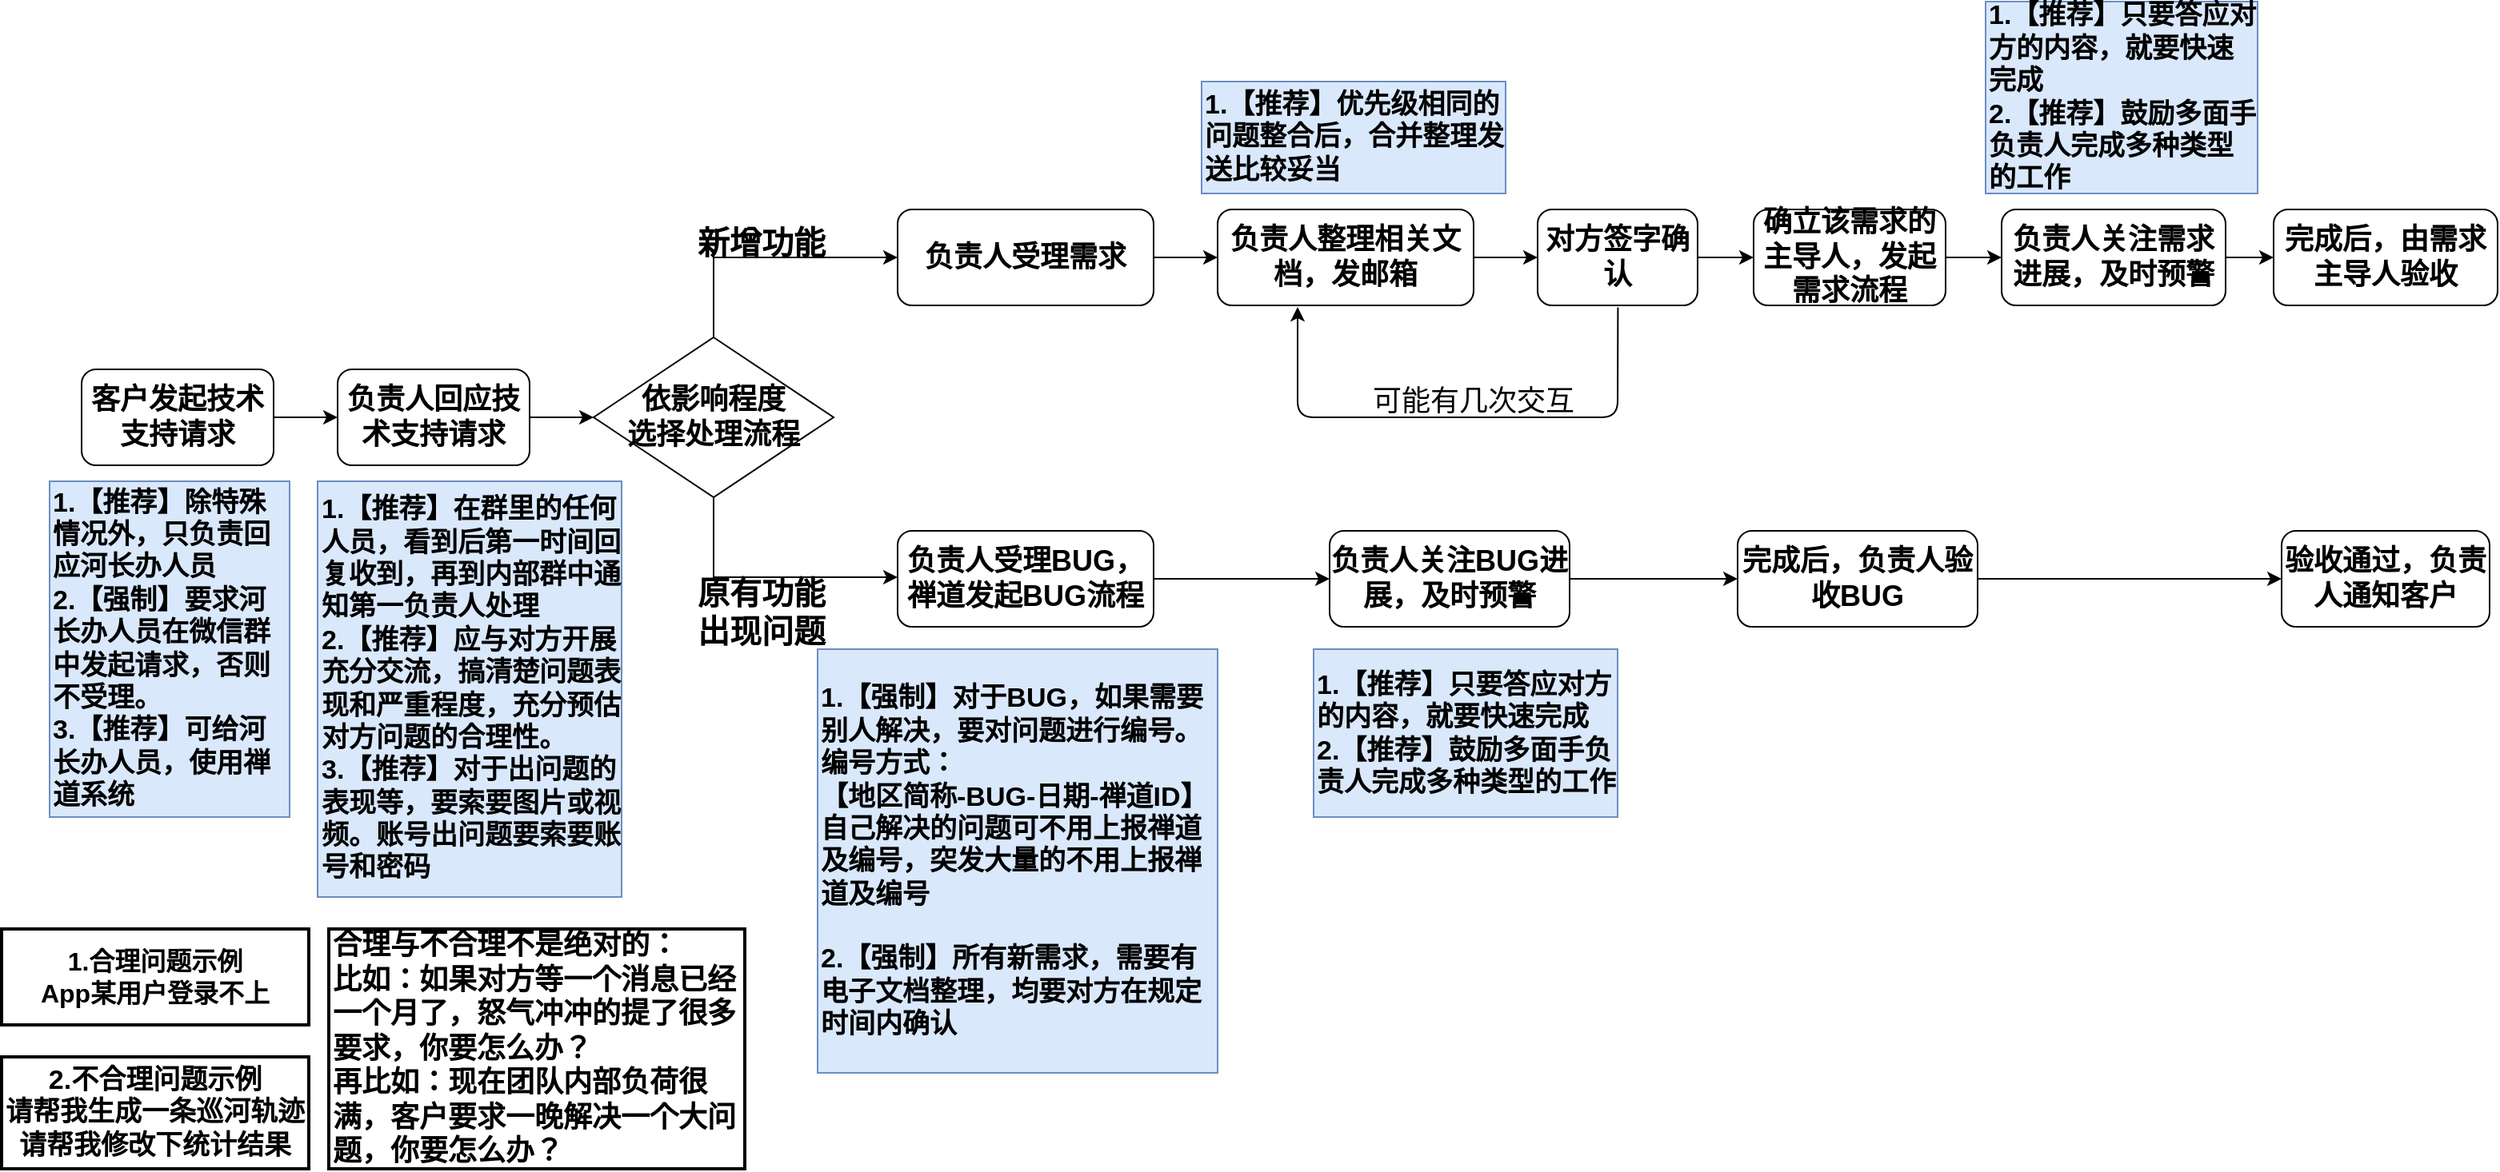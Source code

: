 <mxfile version="12.2.7" type="github" pages="1">
  <diagram id="_k7ATfRaIhLiad4DB_Zv" name="Page-1">
    <mxGraphModel dx="1902" dy="1037" grid="1" gridSize="10" guides="1" tooltips="1" connect="1" arrows="1" fold="1" page="1" pageScale="1" pageWidth="827" pageHeight="1169" math="0" shadow="0">
      <root>
        <mxCell id="0"/>
        <mxCell id="1" parent="0"/>
        <mxCell id="3WG7HzVJRfW7o0X7CnDg-6" value="" style="edgeStyle=orthogonalEdgeStyle;rounded=0;orthogonalLoop=1;jettySize=auto;html=1;fontStyle=1" edge="1" parent="1" source="3WG7HzVJRfW7o0X7CnDg-2" target="3WG7HzVJRfW7o0X7CnDg-5">
          <mxGeometry relative="1" as="geometry"/>
        </mxCell>
        <mxCell id="3WG7HzVJRfW7o0X7CnDg-2" value="&lt;font style=&quot;font-size: 18px&quot;&gt;客户发起技术支持请求&lt;br&gt;&lt;/font&gt;" style="rounded=1;whiteSpace=wrap;html=1;fontStyle=1" vertex="1" parent="1">
          <mxGeometry x="70" y="260" width="120" height="60" as="geometry"/>
        </mxCell>
        <mxCell id="3WG7HzVJRfW7o0X7CnDg-8" value="" style="edgeStyle=orthogonalEdgeStyle;rounded=0;orthogonalLoop=1;jettySize=auto;html=1;fontStyle=1" edge="1" parent="1" source="3WG7HzVJRfW7o0X7CnDg-5">
          <mxGeometry relative="1" as="geometry">
            <mxPoint x="390" y="290" as="targetPoint"/>
          </mxGeometry>
        </mxCell>
        <mxCell id="3WG7HzVJRfW7o0X7CnDg-5" value="&lt;font style=&quot;font-size: 18px&quot;&gt;负责人回应技术支持请求&lt;br&gt;&lt;/font&gt;" style="rounded=1;whiteSpace=wrap;html=1;fontStyle=1" vertex="1" parent="1">
          <mxGeometry x="230" y="260" width="120" height="60" as="geometry"/>
        </mxCell>
        <mxCell id="3WG7HzVJRfW7o0X7CnDg-15" value="" style="edgeStyle=orthogonalEdgeStyle;rounded=0;orthogonalLoop=1;jettySize=auto;html=1;fontStyle=1" edge="1" parent="1" source="3WG7HzVJRfW7o0X7CnDg-9">
          <mxGeometry relative="1" as="geometry">
            <mxPoint x="580" y="190" as="targetPoint"/>
            <Array as="points">
              <mxPoint x="465" y="190"/>
              <mxPoint x="580" y="190"/>
            </Array>
          </mxGeometry>
        </mxCell>
        <mxCell id="3WG7HzVJRfW7o0X7CnDg-17" value="" style="edgeStyle=orthogonalEdgeStyle;rounded=0;orthogonalLoop=1;jettySize=auto;html=1;fontStyle=1" edge="1" parent="1" source="3WG7HzVJRfW7o0X7CnDg-9">
          <mxGeometry relative="1" as="geometry">
            <mxPoint x="580" y="390" as="targetPoint"/>
            <Array as="points">
              <mxPoint x="465" y="390"/>
              <mxPoint x="520" y="390"/>
            </Array>
          </mxGeometry>
        </mxCell>
        <mxCell id="3WG7HzVJRfW7o0X7CnDg-9" value="&lt;span style=&quot;font-size: 18px&quot;&gt;依影响程度&lt;br&gt;选择处理流程&lt;br&gt;&lt;/span&gt;" style="rhombus;whiteSpace=wrap;html=1;fontStyle=1" vertex="1" parent="1">
          <mxGeometry x="390" y="240" width="150" height="100" as="geometry"/>
        </mxCell>
        <mxCell id="3WG7HzVJRfW7o0X7CnDg-10" value="&lt;font style=&quot;font-size: 17px&quot;&gt;1.【推荐】除特殊情况外，只负责回应河长办人员&lt;br&gt;2.【强制】要求河长办人员在微信群中发起请求，否则不受理。&lt;br&gt;3.【推荐】可给河长办人员，使用禅道系统&lt;br&gt;&lt;/font&gt;" style="rounded=0;whiteSpace=wrap;html=1;align=left;fillColor=#dae8fc;strokeColor=#6c8ebf;fontStyle=1" vertex="1" parent="1">
          <mxGeometry x="50" y="330" width="150" height="210" as="geometry"/>
        </mxCell>
        <mxCell id="3WG7HzVJRfW7o0X7CnDg-11" value="&lt;font style=&quot;font-size: 17px&quot;&gt;1.【推荐】在群里的任何人员，看到后第一时间回复收到，再到内部群中通知第一负责人处理&lt;br&gt;2.【推荐】应与对方开展充分交流，搞清楚问题表现和严重程度，充分预估对方问题的合理性。&lt;br&gt;3.【推荐】对于出问题的表现等，要索要图片或视频。账号出问题要索要账号和密码&lt;br&gt;&lt;/font&gt;" style="rounded=0;whiteSpace=wrap;html=1;align=left;fillColor=#dae8fc;strokeColor=#6c8ebf;fontStyle=1" vertex="1" parent="1">
          <mxGeometry x="217.5" y="330" width="190" height="260" as="geometry"/>
        </mxCell>
        <mxCell id="3WG7HzVJRfW7o0X7CnDg-18" value="新增功能" style="text;html=1;strokeColor=none;fillColor=none;align=center;verticalAlign=middle;whiteSpace=wrap;rounded=0;fontSize=20;fontStyle=1" vertex="1" parent="1">
          <mxGeometry x="400" y="170" width="190" height="20" as="geometry"/>
        </mxCell>
        <mxCell id="3WG7HzVJRfW7o0X7CnDg-19" value="原有功能&lt;br&gt;出现问题" style="text;html=1;strokeColor=none;fillColor=none;align=center;verticalAlign=middle;whiteSpace=wrap;rounded=0;fontSize=20;fontStyle=1" vertex="1" parent="1">
          <mxGeometry x="400" y="401" width="190" height="20" as="geometry"/>
        </mxCell>
        <mxCell id="3WG7HzVJRfW7o0X7CnDg-40" value="" style="edgeStyle=orthogonalEdgeStyle;rounded=0;orthogonalLoop=1;jettySize=auto;html=1;fontSize=20;fontStyle=1" edge="1" parent="1" source="3WG7HzVJRfW7o0X7CnDg-20" target="3WG7HzVJRfW7o0X7CnDg-39">
          <mxGeometry relative="1" as="geometry"/>
        </mxCell>
        <mxCell id="3WG7HzVJRfW7o0X7CnDg-20" value="&lt;font style=&quot;font-size: 18px&quot;&gt;负责人受理需求&lt;br&gt;&lt;/font&gt;" style="rounded=1;whiteSpace=wrap;html=1;fontStyle=1" vertex="1" parent="1">
          <mxGeometry x="580" y="160" width="160" height="60" as="geometry"/>
        </mxCell>
        <mxCell id="3WG7HzVJRfW7o0X7CnDg-43" value="" style="edgeStyle=orthogonalEdgeStyle;rounded=0;orthogonalLoop=1;jettySize=auto;html=1;fontSize=20;fontStyle=1" edge="1" parent="1" source="3WG7HzVJRfW7o0X7CnDg-39" target="3WG7HzVJRfW7o0X7CnDg-42">
          <mxGeometry relative="1" as="geometry"/>
        </mxCell>
        <mxCell id="3WG7HzVJRfW7o0X7CnDg-39" value="&lt;font style=&quot;font-size: 18px&quot;&gt;负责人整理相关文档，发邮箱&lt;br&gt;&lt;/font&gt;" style="rounded=1;whiteSpace=wrap;html=1;fontStyle=1" vertex="1" parent="1">
          <mxGeometry x="780" y="160" width="160" height="60" as="geometry"/>
        </mxCell>
        <mxCell id="3WG7HzVJRfW7o0X7CnDg-72" value="" style="edgeStyle=orthogonalEdgeStyle;rounded=0;orthogonalLoop=1;jettySize=auto;html=1;fontSize=18;" edge="1" parent="1" source="3WG7HzVJRfW7o0X7CnDg-42" target="3WG7HzVJRfW7o0X7CnDg-71">
          <mxGeometry relative="1" as="geometry"/>
        </mxCell>
        <mxCell id="3WG7HzVJRfW7o0X7CnDg-42" value="&lt;font style=&quot;font-size: 18px&quot;&gt;对方签字确认&lt;br&gt;&lt;/font&gt;" style="rounded=1;whiteSpace=wrap;html=1;fontStyle=1" vertex="1" parent="1">
          <mxGeometry x="980" y="160" width="100" height="60" as="geometry"/>
        </mxCell>
        <mxCell id="3WG7HzVJRfW7o0X7CnDg-73" value="" style="edgeStyle=orthogonalEdgeStyle;rounded=0;orthogonalLoop=1;jettySize=auto;html=1;fontSize=18;" edge="1" parent="1" source="3WG7HzVJRfW7o0X7CnDg-71" target="3WG7HzVJRfW7o0X7CnDg-49">
          <mxGeometry relative="1" as="geometry"/>
        </mxCell>
        <mxCell id="3WG7HzVJRfW7o0X7CnDg-71" value="&lt;font style=&quot;font-size: 18px&quot;&gt;确立该需求的主导人，发起需求流程&lt;br&gt;&lt;/font&gt;" style="rounded=1;whiteSpace=wrap;html=1;fontStyle=1" vertex="1" parent="1">
          <mxGeometry x="1115" y="160" width="120" height="60" as="geometry"/>
        </mxCell>
        <mxCell id="3WG7HzVJRfW7o0X7CnDg-68" value="" style="edgeStyle=orthogonalEdgeStyle;rounded=0;orthogonalLoop=1;jettySize=auto;html=1;fontSize=18;" edge="1" parent="1" source="3WG7HzVJRfW7o0X7CnDg-49" target="3WG7HzVJRfW7o0X7CnDg-67">
          <mxGeometry relative="1" as="geometry"/>
        </mxCell>
        <mxCell id="3WG7HzVJRfW7o0X7CnDg-49" value="&lt;font style=&quot;font-size: 18px&quot;&gt;负责人关注需求进展，及时预警&lt;br&gt;&lt;/font&gt;" style="rounded=1;whiteSpace=wrap;html=1;fontStyle=1" vertex="1" parent="1">
          <mxGeometry x="1270" y="160" width="140" height="60" as="geometry"/>
        </mxCell>
        <mxCell id="3WG7HzVJRfW7o0X7CnDg-67" value="&lt;font style=&quot;font-size: 18px&quot;&gt;完成后，由需求主导人验收&lt;br&gt;&lt;/font&gt;" style="rounded=1;whiteSpace=wrap;html=1;fontStyle=1" vertex="1" parent="1">
          <mxGeometry x="1440" y="160" width="140" height="60" as="geometry"/>
        </mxCell>
        <mxCell id="3WG7HzVJRfW7o0X7CnDg-36" value="" style="edgeStyle=orthogonalEdgeStyle;rounded=0;orthogonalLoop=1;jettySize=auto;html=1;fontSize=20;fontStyle=1" edge="1" parent="1" source="3WG7HzVJRfW7o0X7CnDg-23" target="3WG7HzVJRfW7o0X7CnDg-35">
          <mxGeometry relative="1" as="geometry"/>
        </mxCell>
        <mxCell id="3WG7HzVJRfW7o0X7CnDg-23" value="&lt;font style=&quot;font-size: 18px&quot;&gt;负责人受理BUG，禅道发起BUG流程&lt;br&gt;&lt;/font&gt;" style="rounded=1;whiteSpace=wrap;html=1;fontStyle=1" vertex="1" parent="1">
          <mxGeometry x="580" y="361" width="160" height="60" as="geometry"/>
        </mxCell>
        <mxCell id="3WG7HzVJRfW7o0X7CnDg-64" value="" style="edgeStyle=orthogonalEdgeStyle;rounded=0;orthogonalLoop=1;jettySize=auto;html=1;fontSize=18;" edge="1" parent="1" source="3WG7HzVJRfW7o0X7CnDg-35" target="3WG7HzVJRfW7o0X7CnDg-63">
          <mxGeometry relative="1" as="geometry"/>
        </mxCell>
        <mxCell id="3WG7HzVJRfW7o0X7CnDg-35" value="&lt;font style=&quot;font-size: 18px&quot;&gt;负责人关注BUG进展，及时预警&lt;br&gt;&lt;/font&gt;" style="rounded=1;whiteSpace=wrap;html=1;fontStyle=1" vertex="1" parent="1">
          <mxGeometry x="850" y="361" width="150" height="60" as="geometry"/>
        </mxCell>
        <mxCell id="3WG7HzVJRfW7o0X7CnDg-66" value="" style="edgeStyle=orthogonalEdgeStyle;rounded=0;orthogonalLoop=1;jettySize=auto;html=1;fontSize=18;" edge="1" parent="1" source="3WG7HzVJRfW7o0X7CnDg-63" target="3WG7HzVJRfW7o0X7CnDg-65">
          <mxGeometry relative="1" as="geometry"/>
        </mxCell>
        <mxCell id="3WG7HzVJRfW7o0X7CnDg-63" value="&lt;font style=&quot;font-size: 18px&quot;&gt;完成后，负责人验收BUG&lt;br&gt;&lt;/font&gt;" style="rounded=1;whiteSpace=wrap;html=1;fontStyle=1" vertex="1" parent="1">
          <mxGeometry x="1105" y="361" width="150" height="60" as="geometry"/>
        </mxCell>
        <mxCell id="3WG7HzVJRfW7o0X7CnDg-65" value="&lt;font style=&quot;font-size: 18px&quot;&gt;验收通过，负责人通知客户&lt;br&gt;&lt;/font&gt;" style="rounded=1;whiteSpace=wrap;html=1;fontStyle=1" vertex="1" parent="1">
          <mxGeometry x="1445" y="361" width="130" height="60" as="geometry"/>
        </mxCell>
        <mxCell id="3WG7HzVJRfW7o0X7CnDg-30" value="&lt;font style=&quot;font-size: 17px&quot;&gt;1.【强制】对于BUG，如果需要别人解决，要对问题进行编号。编号方式：&lt;br&gt;【地区简称-BUG-日期-禅道ID】&lt;br&gt;自己解决的问题可不用上报禅道及编号，突发大量的不用上报禅道及编号&lt;br&gt;&lt;br&gt;2.【强制】所有新需求，需要有电子文档整理，均要对方在规定时间内确认&lt;br&gt;&lt;/font&gt;" style="rounded=0;whiteSpace=wrap;html=1;align=left;fillColor=#dae8fc;strokeColor=#6c8ebf;fontStyle=1" vertex="1" parent="1">
          <mxGeometry x="530" y="435" width="250" height="265" as="geometry"/>
        </mxCell>
        <mxCell id="3WG7HzVJRfW7o0X7CnDg-31" value="&lt;font style=&quot;font-size: 18px&quot;&gt;合理与不合理不是绝对的：&lt;br style=&quot;font-size: 18px&quot;&gt;比如：如果对方等一个消息已经一个月了，怒气冲冲的提了很多要求，你要怎么办？&lt;br style=&quot;font-size: 18px&quot;&gt;再比如：现在团队内部负荷很满，客户要求一晚解决一个大问题&lt;/font&gt;，你要怎么办？" style="rounded=0;whiteSpace=wrap;html=1;strokeWidth=2;fontStyle=1;fontSize=18;align=left;" vertex="1" parent="1">
          <mxGeometry x="224.5" y="610" width="260" height="150" as="geometry"/>
        </mxCell>
        <mxCell id="3WG7HzVJRfW7o0X7CnDg-32" value="&lt;font style=&quot;font-size: 16px&quot;&gt;1.合理问题示例&lt;br style=&quot;font-size: 16px&quot;&gt;App某用户登录不上&lt;/font&gt;" style="rounded=0;whiteSpace=wrap;html=1;strokeWidth=2;fontStyle=1;fontSize=16;" vertex="1" parent="1">
          <mxGeometry x="20" y="610" width="192" height="60" as="geometry"/>
        </mxCell>
        <mxCell id="3WG7HzVJRfW7o0X7CnDg-33" value="&lt;font style=&quot;font-size: 17px&quot;&gt;2.不合理问题示例&lt;br style=&quot;font-size: 17px&quot;&gt;请帮我生成一条巡河轨迹&lt;br style=&quot;font-size: 17px&quot;&gt;请帮我修改下统计结果&lt;/font&gt;" style="rounded=0;whiteSpace=wrap;html=1;strokeWidth=2;fontStyle=1;fontSize=17;" vertex="1" parent="1">
          <mxGeometry x="20" y="690" width="192" height="70" as="geometry"/>
        </mxCell>
        <mxCell id="3WG7HzVJRfW7o0X7CnDg-46" value="&lt;font style=&quot;font-size: 17px&quot;&gt;1.【推荐】只要答应对方的内容，就要快速完成&lt;br&gt;2.【推荐】鼓励多面手负责人完成多种类型的工作&lt;br&gt;&lt;/font&gt;" style="rounded=0;whiteSpace=wrap;html=1;align=left;fillColor=#dae8fc;strokeColor=#6c8ebf;fontStyle=1" vertex="1" parent="1">
          <mxGeometry x="1260" y="30" width="170" height="120" as="geometry"/>
        </mxCell>
        <mxCell id="3WG7HzVJRfW7o0X7CnDg-51" value="&lt;font style=&quot;font-size: 17px&quot;&gt;1.【推荐】只要答应对方的内容，就要快速完成&lt;br&gt;2.【推荐】鼓励多面手负责人完成多种类型的工作&lt;br&gt;&lt;/font&gt;" style="rounded=0;whiteSpace=wrap;html=1;align=left;fillColor=#dae8fc;strokeColor=#6c8ebf;fontStyle=1" vertex="1" parent="1">
          <mxGeometry x="840" y="435" width="190" height="105" as="geometry"/>
        </mxCell>
        <mxCell id="3WG7HzVJRfW7o0X7CnDg-58" value="&lt;font style=&quot;font-size: 17px&quot;&gt;1.【推荐】优先级相同的问题整合后，合并整理发送比较妥当&lt;br&gt;&lt;/font&gt;" style="rounded=0;whiteSpace=wrap;html=1;align=left;fillColor=#dae8fc;strokeColor=#6c8ebf;fontStyle=1" vertex="1" parent="1">
          <mxGeometry x="770" y="80" width="190" height="70" as="geometry"/>
        </mxCell>
        <mxCell id="3WG7HzVJRfW7o0X7CnDg-60" value="" style="endArrow=classic;html=1;fontSize=18;exitX=0.43;exitY=1.021;exitDx=0;exitDy=0;exitPerimeter=0;" edge="1" parent="1">
          <mxGeometry width="50" height="50" relative="1" as="geometry">
            <mxPoint x="1030.2" y="221.26" as="sourcePoint"/>
            <mxPoint x="830" y="221" as="targetPoint"/>
            <Array as="points">
              <mxPoint x="1030" y="290"/>
              <mxPoint x="830" y="290"/>
            </Array>
          </mxGeometry>
        </mxCell>
        <mxCell id="3WG7HzVJRfW7o0X7CnDg-61" value="可能有几次交互" style="text;html=1;strokeColor=none;fillColor=none;align=center;verticalAlign=middle;whiteSpace=wrap;rounded=0;fontSize=18;" vertex="1" parent="1">
          <mxGeometry x="870" y="270" width="140" height="20" as="geometry"/>
        </mxCell>
      </root>
    </mxGraphModel>
  </diagram>
</mxfile>
